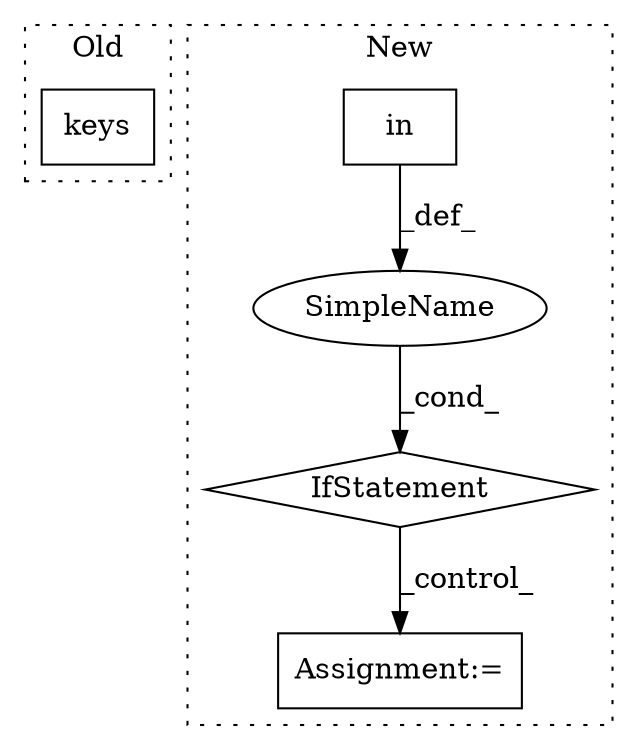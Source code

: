 digraph G {
subgraph cluster0 {
1 [label="keys" a="32" s="384" l="6" shape="box"];
label = "Old";
style="dotted";
}
subgraph cluster1 {
2 [label="in" a="105" s="577" l="13" shape="box"];
3 [label="IfStatement" a="25" s="566,617" l="4,2" shape="diamond"];
4 [label="Assignment:=" a="7" s="765" l="1" shape="box"];
5 [label="SimpleName" a="42" s="" l="" shape="ellipse"];
label = "New";
style="dotted";
}
2 -> 5 [label="_def_"];
3 -> 4 [label="_control_"];
5 -> 3 [label="_cond_"];
}